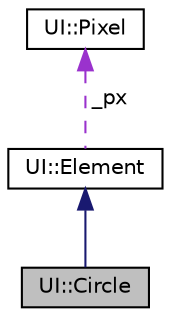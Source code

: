 digraph "UI::Circle"
{
  edge [fontname="Helvetica",fontsize="10",labelfontname="Helvetica",labelfontsize="10"];
  node [fontname="Helvetica",fontsize="10",shape=record];
  Node3 [label="UI::Circle",height=0.2,width=0.4,color="black", fillcolor="grey75", style="filled", fontcolor="black"];
  Node4 -> Node3 [dir="back",color="midnightblue",fontsize="10",style="solid"];
  Node4 [label="UI::Element",height=0.2,width=0.4,color="black", fillcolor="white", style="filled",URL="$classUI_1_1Element.html",tooltip="Basic ui element which stores information about his position and his specific pixel type..."];
  Node5 -> Node4 [dir="back",color="darkorchid3",fontsize="10",style="dashed",label=" _px" ];
  Node5 [label="UI::Pixel",height=0.2,width=0.4,color="black", fillcolor="white", style="filled",URL="$classUI_1_1Pixel.html",tooltip="Basic pixel object for storing information for later drawing. It stores information about color and w..."];
}
